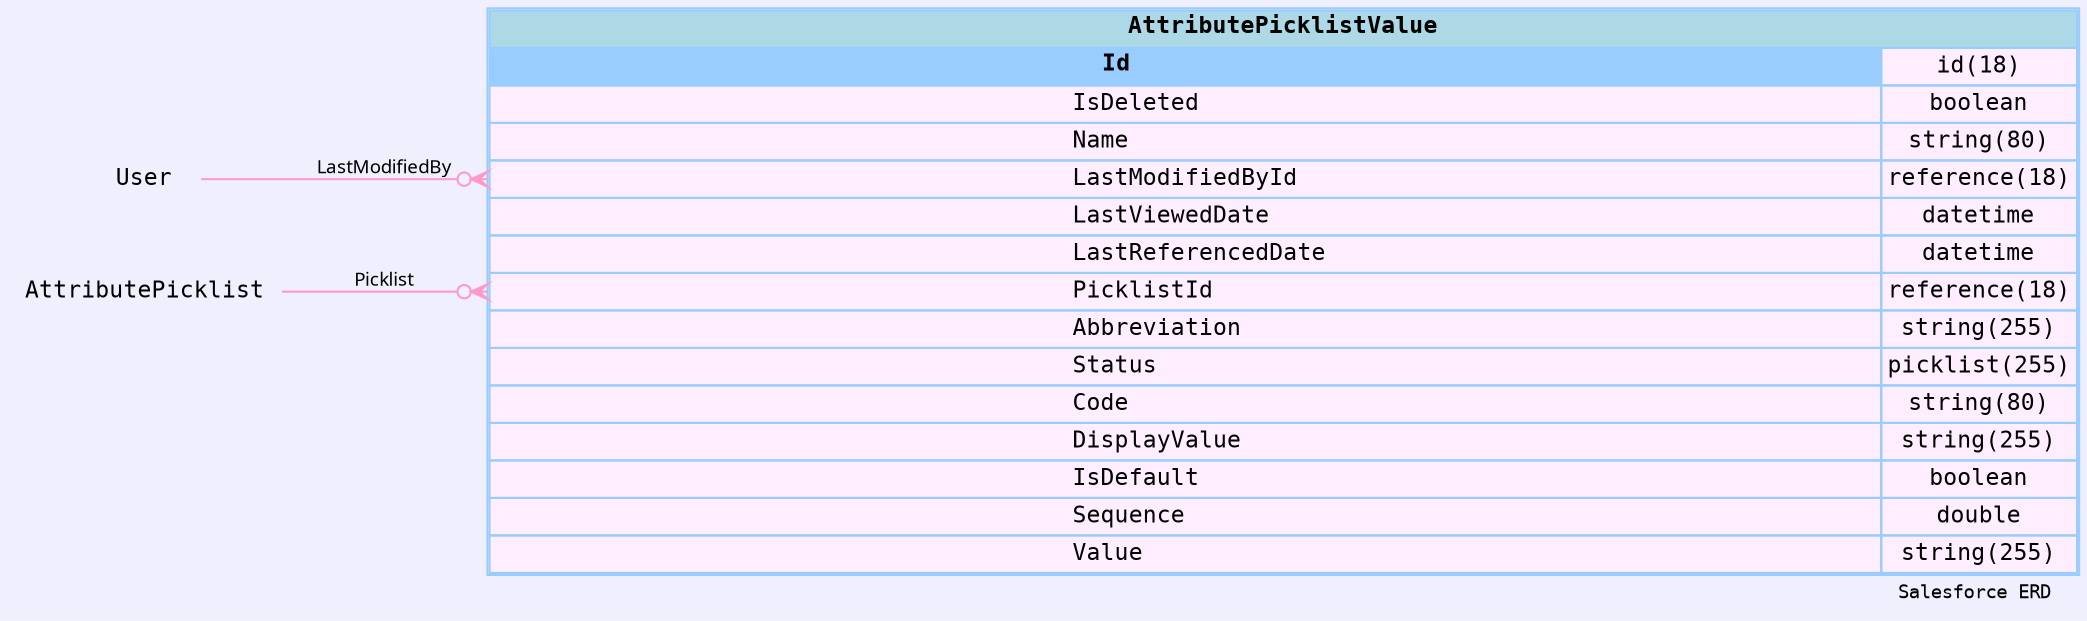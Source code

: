 
        digraph "Salesforce+ ERD" {  
            graph [  
              rankdir="RL"  
              bgcolor="#efeffd"  
              label="Salesforce ERD "  
              labeljust="r"  
              nodesep="0.18"  
              ranksep="0.46"        
              fontname="Courier"  
              fontsize="9"  
            ];  
            node [  
              fontname="Courier"  
              fontsize="11"  
              shape="plaintext"  
              color="#99ccff"  
            ];  
            edge [ arrowsize="0.8"   ];
        
            AttributePicklistValue [shape=none, margin=0, label=<
                <table border="1" cellborder="1" cellspacing="0" bgcolor="#ffeeff" >   
                  <tr><td colspan="3" bgcolor="lightblue"><b>AttributePicklistValue</b></td></tr>
             <tr>
                                        <td  bgcolor="#99ccff" port="Id" align="left">
                                           <b>Id</b>
                                        </td><td>id(18)</td></tr> <tr>
                                         <td port="IsDeleted" align="left">
                                         IsDeleted
                                       </td><td>boolean</td></tr> <tr>
                                         <td port="Name" align="left">
                                         Name
                                       </td><td>string(80)</td></tr> <tr>
                                         <td port="LastModifiedById" align="left">
                                         LastModifiedById
                                       </td><td>reference(18)</td></tr> <tr>
                                         <td port="LastViewedDate" align="left">
                                         LastViewedDate
                                       </td><td>datetime</td></tr> <tr>
                                         <td port="LastReferencedDate" align="left">
                                         LastReferencedDate
                                       </td><td>datetime</td></tr> <tr>
                                         <td port="PicklistId" align="left">
                                         PicklistId
                                       </td><td>reference(18)</td></tr> <tr>
                                         <td port="Abbreviation" align="left">
                                         Abbreviation
                                       </td><td>string(255)</td></tr> <tr>
                                         <td port="Status" align="left">
                                         Status
                                       </td><td>picklist(255)</td></tr> <tr>
                                         <td port="Code" align="left">
                                         Code
                                       </td><td>string(80)</td></tr> <tr>
                                         <td port="DisplayValue" align="left">
                                         DisplayValue
                                       </td><td>string(255)</td></tr> <tr>
                                         <td port="IsDefault" align="left">
                                         IsDefault
                                       </td><td>boolean</td></tr> <tr>
                                         <td port="Sequence" align="left">
                                         Sequence
                                       </td><td>double</td></tr> <tr>
                                         <td port="Value" align="left">
                                         Value
                                       </td><td>string(255)</td></tr>            
                </table>
                >
                  URL="#"
                  tooltip=" AttributePicklistValue "
                ];
            
                            "AttributePicklistValue" : "LastModifiedById": w -> 
                                  "User" : "Id" 
                                           : e 
                                          [arrowhead=none 
                                           dir=back 
                                           arrowtail=crowodot 
                                           color="#ff99cc"
                                           label="LastModifiedBy"
                                           fontname="Monaco"
                                           fontsize="9"
                                          ];
                      
                            "AttributePicklistValue" : "PicklistId": w -> 
                                  "AttributePicklist" : "Id" 
                                           : e 
                                          [arrowhead=none 
                                           dir=back 
                                           arrowtail=crowodot 
                                           color="#ff99cc"
                                           label="Picklist"
                                           fontname="Monaco"
                                           fontsize="9"
                                          ];
                      }